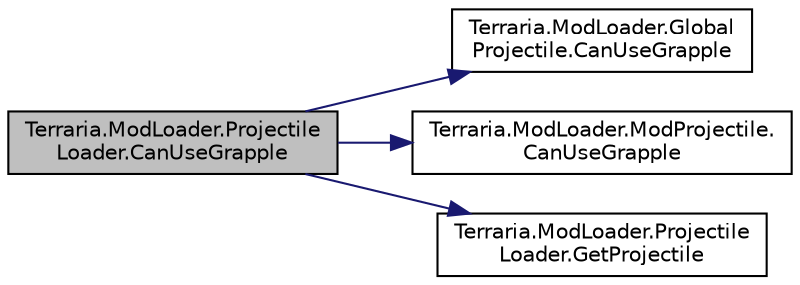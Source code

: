 digraph "Terraria.ModLoader.ProjectileLoader.CanUseGrapple"
{
 // LATEX_PDF_SIZE
  edge [fontname="Helvetica",fontsize="10",labelfontname="Helvetica",labelfontsize="10"];
  node [fontname="Helvetica",fontsize="10",shape=record];
  rankdir="LR";
  Node1 [label="Terraria.ModLoader.Projectile\lLoader.CanUseGrapple",height=0.2,width=0.4,color="black", fillcolor="grey75", style="filled", fontcolor="black",tooltip=" "];
  Node1 -> Node2 [color="midnightblue",fontsize="10",style="solid",fontname="Helvetica"];
  Node2 [label="Terraria.ModLoader.Global\lProjectile.CanUseGrapple",height=0.2,width=0.4,color="black", fillcolor="white", style="filled",URL="$class_terraria_1_1_mod_loader_1_1_global_projectile.html#a0070501f25f491b4b9e792c44bd6f7ba",tooltip="Whether or not a grappling hook that shoots this type of projectile can be used by the given player...."];
  Node1 -> Node3 [color="midnightblue",fontsize="10",style="solid",fontname="Helvetica"];
  Node3 [label="Terraria.ModLoader.ModProjectile.\lCanUseGrapple",height=0.2,width=0.4,color="black", fillcolor="white", style="filled",URL="$class_terraria_1_1_mod_loader_1_1_mod_projectile.html#a27ba41537ee551c46d60cd85c5a67da2",tooltip="This code is called whenever the player uses a grappling hook that shoots this type of projectile...."];
  Node1 -> Node4 [color="midnightblue",fontsize="10",style="solid",fontname="Helvetica"];
  Node4 [label="Terraria.ModLoader.Projectile\lLoader.GetProjectile",height=0.2,width=0.4,color="black", fillcolor="white", style="filled",URL="$class_terraria_1_1_mod_loader_1_1_projectile_loader.html#a1367d806fe025ee2b27c5f0aa945b46d",tooltip="Gets the ModProjectile instance corresponding to the specified type."];
}
